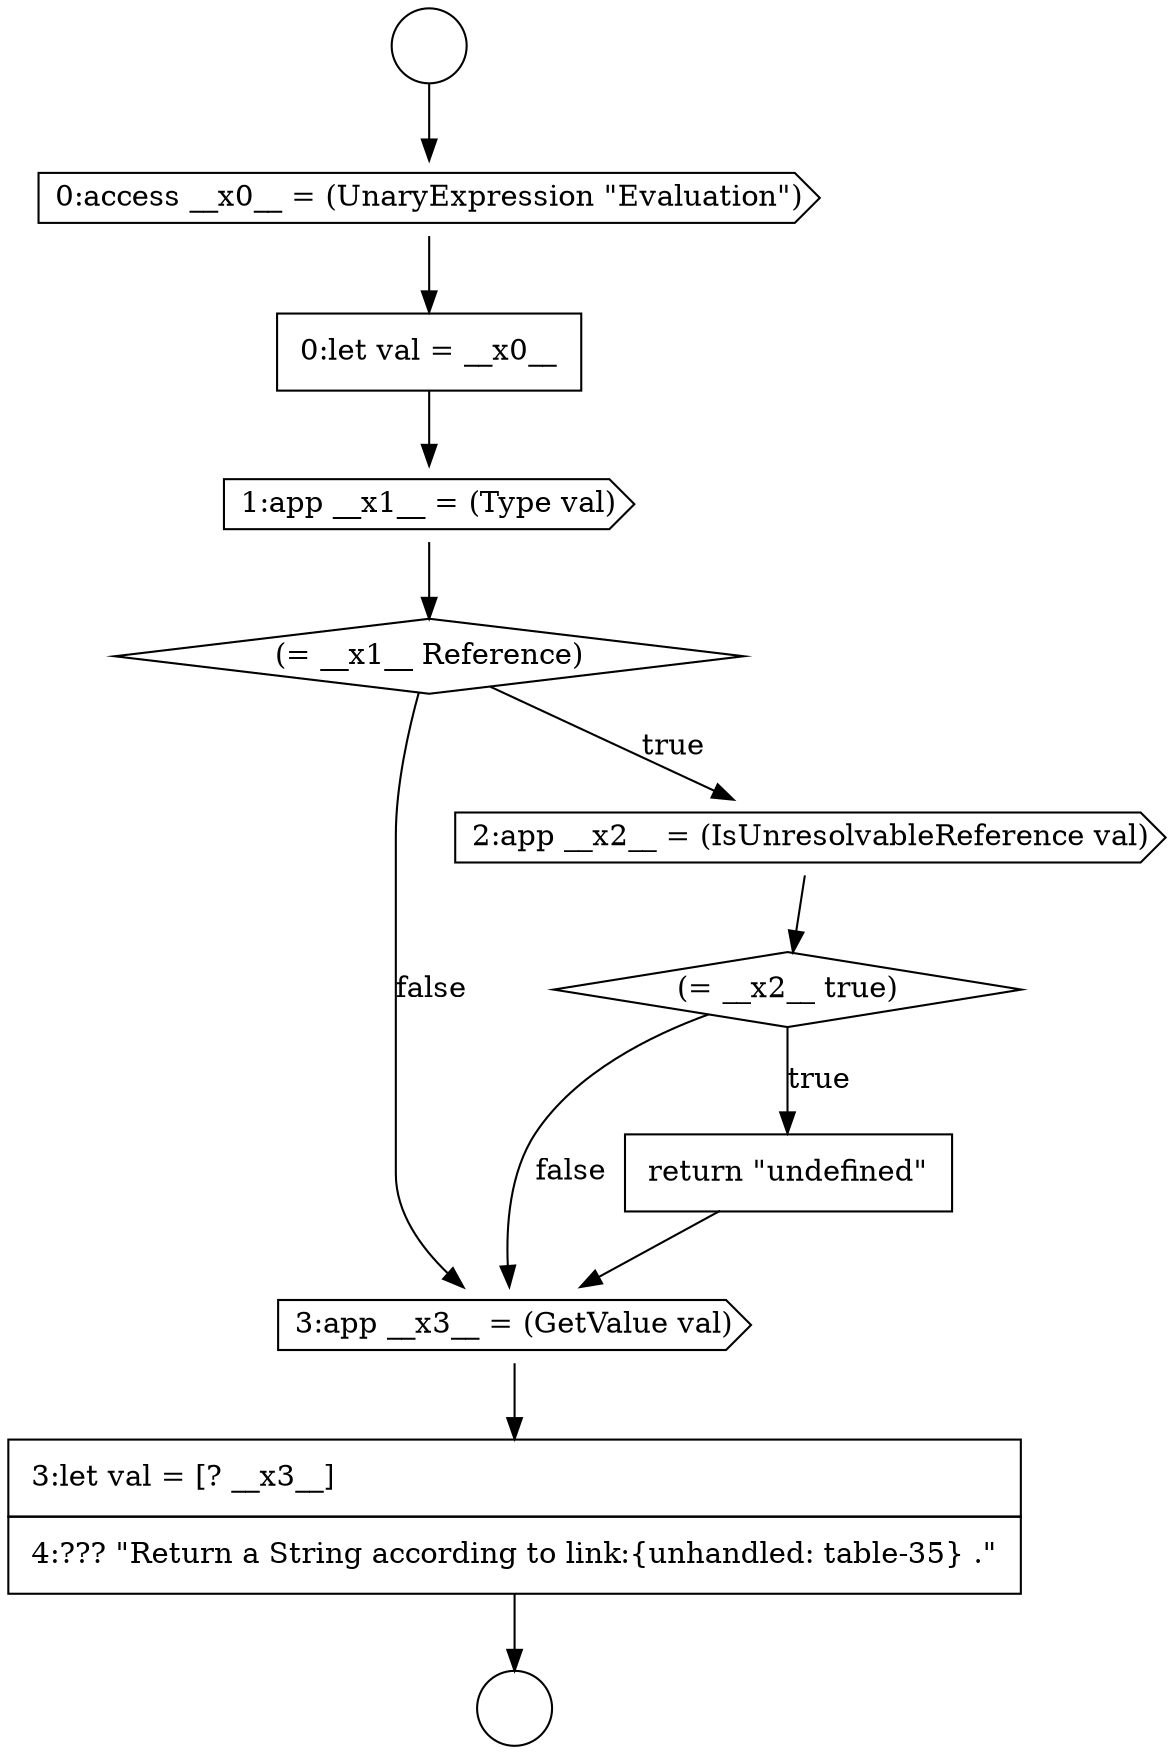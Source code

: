 digraph {
  node4279 [shape=cds, label=<<font color="black">1:app __x1__ = (Type val)</font>> color="black" fillcolor="white" style=filled]
  node4275 [shape=circle label=" " color="black" fillcolor="white" style=filled]
  node4285 [shape=none, margin=0, label=<<font color="black">
    <table border="0" cellborder="1" cellspacing="0" cellpadding="10">
      <tr><td align="left">3:let val = [? __x3__]</td></tr>
      <tr><td align="left">4:??? &quot;Return a String according to link:{unhandled: table-35} .&quot;</td></tr>
    </table>
  </font>> color="black" fillcolor="white" style=filled]
  node4284 [shape=cds, label=<<font color="black">3:app __x3__ = (GetValue val)</font>> color="black" fillcolor="white" style=filled]
  node4280 [shape=diamond, label=<<font color="black">(= __x1__ Reference)</font>> color="black" fillcolor="white" style=filled]
  node4276 [shape=circle label=" " color="black" fillcolor="white" style=filled]
  node4283 [shape=none, margin=0, label=<<font color="black">
    <table border="0" cellborder="1" cellspacing="0" cellpadding="10">
      <tr><td align="left">return &quot;undefined&quot;</td></tr>
    </table>
  </font>> color="black" fillcolor="white" style=filled]
  node4277 [shape=cds, label=<<font color="black">0:access __x0__ = (UnaryExpression &quot;Evaluation&quot;)</font>> color="black" fillcolor="white" style=filled]
  node4282 [shape=diamond, label=<<font color="black">(= __x2__ true)</font>> color="black" fillcolor="white" style=filled]
  node4278 [shape=none, margin=0, label=<<font color="black">
    <table border="0" cellborder="1" cellspacing="0" cellpadding="10">
      <tr><td align="left">0:let val = __x0__</td></tr>
    </table>
  </font>> color="black" fillcolor="white" style=filled]
  node4281 [shape=cds, label=<<font color="black">2:app __x2__ = (IsUnresolvableReference val)</font>> color="black" fillcolor="white" style=filled]
  node4282 -> node4283 [label=<<font color="black">true</font>> color="black"]
  node4282 -> node4284 [label=<<font color="black">false</font>> color="black"]
  node4284 -> node4285 [ color="black"]
  node4283 -> node4284 [ color="black"]
  node4277 -> node4278 [ color="black"]
  node4275 -> node4277 [ color="black"]
  node4279 -> node4280 [ color="black"]
  node4278 -> node4279 [ color="black"]
  node4281 -> node4282 [ color="black"]
  node4280 -> node4281 [label=<<font color="black">true</font>> color="black"]
  node4280 -> node4284 [label=<<font color="black">false</font>> color="black"]
  node4285 -> node4276 [ color="black"]
}
